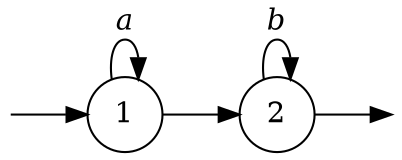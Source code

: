 digraph {
        Q0 [style=invisible,height=0,width=0,fixedsize=true];
        Q1 [style=invisible,height=0,width=0,fixedsize=true];
        node [shape=circle];
        graph [rankdir="LR"];
        Q0 -> 1;
        1 -> 1 [label = <<i>a</i>>];
        1 -> 2;
        2 -> 2 [label = <<i>b</i>>];
        2 -> Q1;
}